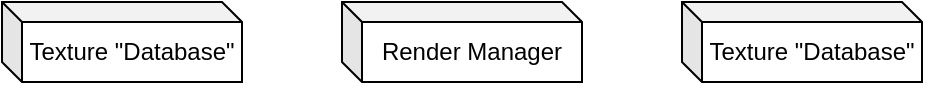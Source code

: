 <mxfile version="22.1.2" type="device">
  <diagram name="Page-1" id="Da1O9McQN_pWQTq5HIfL">
    <mxGraphModel dx="819" dy="505" grid="1" gridSize="10" guides="1" tooltips="1" connect="1" arrows="1" fold="1" page="1" pageScale="1" pageWidth="1920" pageHeight="1200" math="0" shadow="0">
      <root>
        <mxCell id="0" />
        <mxCell id="1" parent="0" />
        <mxCell id="Vn2m_hbOdkRy9cRwPzvx-2" value="Render Manager" style="shape=cube;whiteSpace=wrap;html=1;boundedLbl=1;backgroundOutline=1;darkOpacity=0.05;darkOpacity2=0.1;size=10;" vertex="1" parent="1">
          <mxGeometry x="1090" y="630" width="120" height="40" as="geometry" />
        </mxCell>
        <mxCell id="Vn2m_hbOdkRy9cRwPzvx-3" value="Texture &quot;Database&quot;" style="shape=cube;whiteSpace=wrap;html=1;boundedLbl=1;backgroundOutline=1;darkOpacity=0.05;darkOpacity2=0.1;size=10;" vertex="1" parent="1">
          <mxGeometry x="920" y="630" width="120" height="40" as="geometry" />
        </mxCell>
        <mxCell id="Vn2m_hbOdkRy9cRwPzvx-4" value="Texture &quot;Database&quot;" style="shape=cube;whiteSpace=wrap;html=1;boundedLbl=1;backgroundOutline=1;darkOpacity=0.05;darkOpacity2=0.1;size=10;" vertex="1" parent="1">
          <mxGeometry x="1260" y="630" width="120" height="40" as="geometry" />
        </mxCell>
      </root>
    </mxGraphModel>
  </diagram>
</mxfile>
